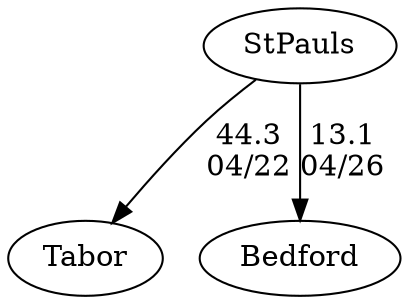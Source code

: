 digraph girls3eightsStPauls {Tabor [URL="girls3eightsStPaulsTabor.html"];Bedford [URL="girls3eightsStPaulsBedford.html"];StPauls [URL="girls3eightsStPaulsStPauls.html"];StPauls -> Tabor[label="44.3
04/22", weight="56", tooltip="NEIRA Girls Eights,St. Paul's School vs Tabor Academy			
Distance: 1500 meters Conditions: Quartering tailwind which was stronger in the G3 race and lessened through the racing. Comments: Race order: G3-G2-G1-G4/5
G3 started 4 seats over the line. G4 and G5 started a full length over the line. G1 and G2 started on the line. 
Thanks to Tabor for making the trip up north to SPS.
None", URL="http://www.row2k.com/results/resultspage.cfm?UID=9EB742AEB89FEFFE280696305CA36D53&cat=1", random="random"]; 
StPauls -> Bedford[label="13.1
04/26", weight="87", tooltip="NEIRA Girls Eights,Bedford vs. St. Paul's School			
Distance: 1500 meters Conditions: Light cross tailwind increasing slightly through the racing. Flat water. Order of racing G4, G3, G2, G1. Comments: In the G3 race, the crews collided after about 10-15 strokes. The race was stopped and crews were realigned where the collision occurred, significantly over the line. Times from this race should not be compared to other races.
Big thanks to Bedford for making the trip and for great racing!
None", URL="http://www.row2k.com/results/resultspage.cfm?UID=608C1BE9E0197637711B9A078107C71E&cat=1", random="random"]}